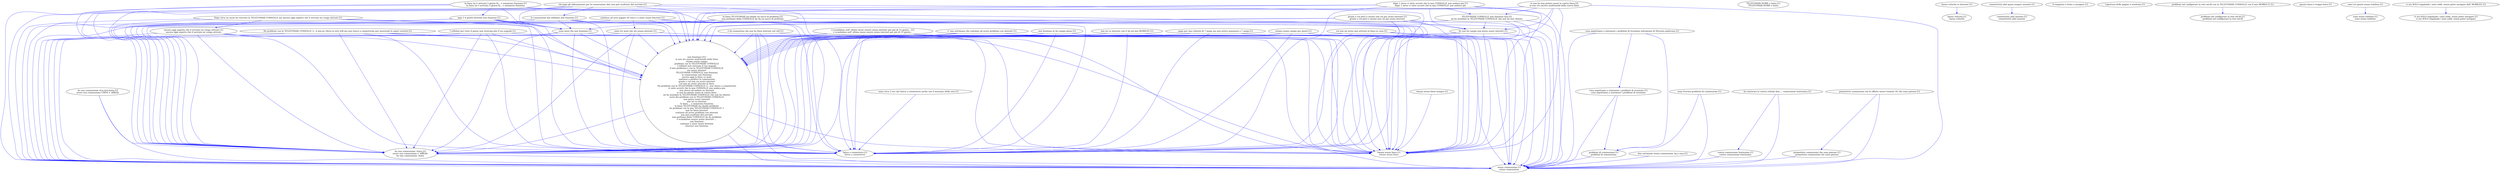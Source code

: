 digraph collapsedGraph {
"io non ho mai potuto usare la vostra linea [2]\nio non sto ancora usufruendo della nuova linea""ho una connessione stra-stra-lenta [2]\navere una connessione UMTS e' difficile""non funziona [31]\nio non sto ancora usufruendo della linea\nstiamo senza campo\nproblemi con la TELEFONIAX CONSOLLE\nI cellulari non ricevono il tuo segnale\nil mio problema è con la TELEFONIAX CONSOLLE\nsto senza internet\nTELEFONIAX CONSOLLE non funziona\nla connessione non funziona\nancora oggi la linea va male\ncontinuo a perdere la connessione\ngrazie a voi non cio avuto internet\nvoi non mi avete attivato la linea\nHo problemi con la TELEFONIAX CONSOLLE 2.. non riesco a connettermi\nvi siete accorti che la mia CONSOLLE non andava piu\nnon riesco ad andare su internet\nio non ho potuto usare la vostra linea\nmi ha mandato la TELEFONIAX CONSOLLE che non ho chiesto\navrei dei problemi con la TELEFONIAX CONSOLLE\nnon posso usare internet\nnon mi va internet\nla linea ... e nemmeno funziona\nla linea TELEFONIAX sta dando problemi\nho problemi con la mia TELEFONIAX CONSOLLE 1\nnon ho linea internet\ncontinuo ad avere problemi con internet\nnon può usufruire del servizio\nnon parliamo della CONSOLLE ke da problemi\nè scandaloso essere senza internet ...\nnon funziona\ncontinuo a stare senza Internet\ninternet non funziona""la linea TELEFONIAX sta dando un sacco di problemi [2]\nnon parliamo della CONSOLLE ke da un sacco di problemi""TELEFONIAX CONSOLLE non funziona mai [2]\nmi ha mandato la TELEFONIAX CONSOLLE che non ho mai chiesto""ho una connessione -lenta [2]\navere una connessione e' difficile\nho una connessione -lenta""ancora oggi aspetto che il servizio mi venga attivato [1]\nancora oggi aspetto che il servizio mi venga attivato""Dopo circa un mese ho ricevuto la TELEFONIAX CONSOLLE ma ancora oggi aspetto che il servizio mi venga attivato [1]""Ho problemi con la TELEFONIAX CONSOLLE 2.. il mio pc rileva la rete wifi ma non riesco a connettermi pur inserendo la wpa2 corretta [1]""I cellulari per tutto il paese non ricevono più il tuo segnale [1]""Se non ho campo non posso usare internet [1]""TELEFONIAX HOME e lenta [1]\nTELEFONIAX HOME e lenta""bassa velocità [1]\nbassa velocità""bassa velocità in Internet [1]""chi paga gli abbonamenti per la connessione dati non può usufruire del servizio [1]""connettività adsl assente [1]\nconnettività adsl assente""connettività adsl quasi sempre assente [1]""continuo ad aver pagato 20 euro e a stare senza Internet [1]""cosa aspettiamo a sistemare i problemi di ricezione [1]\ncosa aspettiamo a sistemare i problemi di ricezione""cosa aspettiamo a sistemare i problemi di ricezione nelcomune di Noventa padovana [1]""dopo 1 mese vi siete accorti che la mia CONSOLLE non andava piu [1]\ndopo 1 mese vi siete accorti che la mia CONSOLLE non andava piu""senza connessione [1]\nsenza connessione""due settimane senza connessione 3g a casa [1]""e' una settimana che continuo ad avere problemi con internet [1]""grazie a voi per2 e mezzo non cio piu avuto internet [1]\ngrazie a voi per2 e mezzo non cio piu avuto internet""vostra connessione lentissima [1]\nvostra connessione lentissima""ho riattivato la vostra scheda dati.... connessione lentissima [1]""il computer è lento a navigare [1]""l'apertura delle pagine è stralenta [1]""la linea mi è arrivata 5 giorni fà... e nemmeno funziona [1]\nla linea mi è arrivata 5 giorni fà... e nemmeno funziona""la connessione dal cellulare non funziona [1]""non funziona se ho campo pieno [1]""non mi va internet con il 3g sul mio MOBILEE [1]""ogni 3 4 giorni internet non funziona [1]""pago per una velocità di 7 mega ma non arriva nemmeno a 1 mega [1]""problemi nel configurare la rete wii-fii [1]\nproblemi nel configurare la rete wii-fii""problemi nel configurare la rete wii-fii con la TELEFONIAX CONSOLLE con il mio MOBILE-E [1]""promettete connessioni che sono pietose [1]\npromettete connessioni che sono pietose""promettete connessioni con le offerte nuove tramite 3G che sono pietose [1]""questa linea è troppo lenta [1]""rimani senza linea [1]\nrimani senza linea""rimani senza linea sempre [1]""fatica a connettersi [1]\nfatica a connettersi""sono circa 3 ore che fatica a connettersi anche con il massimo della rete [1]""sono mesi che non funziona [1]""sono senza telefono [1]\nsono senza telefono""sono tre giorni senza telefono [1]""sono tre mesi che sto senza internet [1]""stiamo senza campo per giorni [1]""vi sto SOLO regalando i miei soldi, senza poter navigare [1]\nvi sto SOLO regalando i miei soldi, senza poter navigare""vi sto SOLO regalando i miei soldi, senza poter navigare dall' MOBILEE [1]""voi non mi avete mai attivato la linea in casa [1]""problemi di connessione [1]\nproblemi di connessione""zona Ferrara problemi di connessione [1]""è da stamattina che non ho linea internet sul cell [1]""è scandaloso nell' ultimo mese essere senza internet per più di 15 giorni... [1]\nè scandaloso nell' ultimo mese essere senza internet per più di 15 giorni...""è da stamattina che non ho linea internet sul cell [1]" -> "non funziona [31]\nio non sto ancora usufruendo della linea\nstiamo senza campo\nproblemi con la TELEFONIAX CONSOLLE\nI cellulari non ricevono il tuo segnale\nil mio problema è con la TELEFONIAX CONSOLLE\nsto senza internet\nTELEFONIAX CONSOLLE non funziona\nla connessione non funziona\nancora oggi la linea va male\ncontinuo a perdere la connessione\ngrazie a voi non cio avuto internet\nvoi non mi avete attivato la linea\nHo problemi con la TELEFONIAX CONSOLLE 2.. non riesco a connettermi\nvi siete accorti che la mia CONSOLLE non andava piu\nnon riesco ad andare su internet\nio non ho potuto usare la vostra linea\nmi ha mandato la TELEFONIAX CONSOLLE che non ho chiesto\navrei dei problemi con la TELEFONIAX CONSOLLE\nnon posso usare internet\nnon mi va internet\nla linea ... e nemmeno funziona\nla linea TELEFONIAX sta dando problemi\nho problemi con la mia TELEFONIAX CONSOLLE 1\nnon ho linea internet\ncontinuo ad avere problemi con internet\nnon può usufruire del servizio\nnon parliamo della CONSOLLE ke da problemi\nè scandaloso essere senza internet ...\nnon funziona\ncontinuo a stare senza Internet\ninternet non funziona" [color=blue]
"non funziona [31]\nio non sto ancora usufruendo della linea\nstiamo senza campo\nproblemi con la TELEFONIAX CONSOLLE\nI cellulari non ricevono il tuo segnale\nil mio problema è con la TELEFONIAX CONSOLLE\nsto senza internet\nTELEFONIAX CONSOLLE non funziona\nla connessione non funziona\nancora oggi la linea va male\ncontinuo a perdere la connessione\ngrazie a voi non cio avuto internet\nvoi non mi avete attivato la linea\nHo problemi con la TELEFONIAX CONSOLLE 2.. non riesco a connettermi\nvi siete accorti che la mia CONSOLLE non andava piu\nnon riesco ad andare su internet\nio non ho potuto usare la vostra linea\nmi ha mandato la TELEFONIAX CONSOLLE che non ho chiesto\navrei dei problemi con la TELEFONIAX CONSOLLE\nnon posso usare internet\nnon mi va internet\nla linea ... e nemmeno funziona\nla linea TELEFONIAX sta dando problemi\nho problemi con la mia TELEFONIAX CONSOLLE 1\nnon ho linea internet\ncontinuo ad avere problemi con internet\nnon può usufruire del servizio\nnon parliamo della CONSOLLE ke da problemi\nè scandaloso essere senza internet ...\nnon funziona\ncontinuo a stare senza Internet\ninternet non funziona" -> "ho una connessione -lenta [2]\navere una connessione e' difficile\nho una connessione -lenta" [color=blue]
"è da stamattina che non ho linea internet sul cell [1]" -> "fatica a connettersi [1]\nfatica a connettersi" [color=blue]
"non funziona [31]\nio non sto ancora usufruendo della linea\nstiamo senza campo\nproblemi con la TELEFONIAX CONSOLLE\nI cellulari non ricevono il tuo segnale\nil mio problema è con la TELEFONIAX CONSOLLE\nsto senza internet\nTELEFONIAX CONSOLLE non funziona\nla connessione non funziona\nancora oggi la linea va male\ncontinuo a perdere la connessione\ngrazie a voi non cio avuto internet\nvoi non mi avete attivato la linea\nHo problemi con la TELEFONIAX CONSOLLE 2.. non riesco a connettermi\nvi siete accorti che la mia CONSOLLE non andava piu\nnon riesco ad andare su internet\nio non ho potuto usare la vostra linea\nmi ha mandato la TELEFONIAX CONSOLLE che non ho chiesto\navrei dei problemi con la TELEFONIAX CONSOLLE\nnon posso usare internet\nnon mi va internet\nla linea ... e nemmeno funziona\nla linea TELEFONIAX sta dando problemi\nho problemi con la mia TELEFONIAX CONSOLLE 1\nnon ho linea internet\ncontinuo ad avere problemi con internet\nnon può usufruire del servizio\nnon parliamo della CONSOLLE ke da problemi\nè scandaloso essere senza internet ...\nnon funziona\ncontinuo a stare senza Internet\ninternet non funziona" -> "fatica a connettersi [1]\nfatica a connettersi" [color=blue]
"non funziona [31]\nio non sto ancora usufruendo della linea\nstiamo senza campo\nproblemi con la TELEFONIAX CONSOLLE\nI cellulari non ricevono il tuo segnale\nil mio problema è con la TELEFONIAX CONSOLLE\nsto senza internet\nTELEFONIAX CONSOLLE non funziona\nla connessione non funziona\nancora oggi la linea va male\ncontinuo a perdere la connessione\ngrazie a voi non cio avuto internet\nvoi non mi avete attivato la linea\nHo problemi con la TELEFONIAX CONSOLLE 2.. non riesco a connettermi\nvi siete accorti che la mia CONSOLLE non andava piu\nnon riesco ad andare su internet\nio non ho potuto usare la vostra linea\nmi ha mandato la TELEFONIAX CONSOLLE che non ho chiesto\navrei dei problemi con la TELEFONIAX CONSOLLE\nnon posso usare internet\nnon mi va internet\nla linea ... e nemmeno funziona\nla linea TELEFONIAX sta dando problemi\nho problemi con la mia TELEFONIAX CONSOLLE 1\nnon ho linea internet\ncontinuo ad avere problemi con internet\nnon può usufruire del servizio\nnon parliamo della CONSOLLE ke da problemi\nè scandaloso essere senza internet ...\nnon funziona\ncontinuo a stare senza Internet\ninternet non funziona" -> "rimani senza linea [1]\nrimani senza linea" [color=blue]
"è da stamattina che non ho linea internet sul cell [1]" -> "ho una connessione -lenta [2]\navere una connessione e' difficile\nho una connessione -lenta" [color=blue]
"Se non ho campo non posso usare internet [1]" -> "non funziona [31]\nio non sto ancora usufruendo della linea\nstiamo senza campo\nproblemi con la TELEFONIAX CONSOLLE\nI cellulari non ricevono il tuo segnale\nil mio problema è con la TELEFONIAX CONSOLLE\nsto senza internet\nTELEFONIAX CONSOLLE non funziona\nla connessione non funziona\nancora oggi la linea va male\ncontinuo a perdere la connessione\ngrazie a voi non cio avuto internet\nvoi non mi avete attivato la linea\nHo problemi con la TELEFONIAX CONSOLLE 2.. non riesco a connettermi\nvi siete accorti che la mia CONSOLLE non andava piu\nnon riesco ad andare su internet\nio non ho potuto usare la vostra linea\nmi ha mandato la TELEFONIAX CONSOLLE che non ho chiesto\navrei dei problemi con la TELEFONIAX CONSOLLE\nnon posso usare internet\nnon mi va internet\nla linea ... e nemmeno funziona\nla linea TELEFONIAX sta dando problemi\nho problemi con la mia TELEFONIAX CONSOLLE 1\nnon ho linea internet\ncontinuo ad avere problemi con internet\nnon può usufruire del servizio\nnon parliamo della CONSOLLE ke da problemi\nè scandaloso essere senza internet ...\nnon funziona\ncontinuo a stare senza Internet\ninternet non funziona" [color=blue]
"è da stamattina che non ho linea internet sul cell [1]" -> "senza connessione [1]\nsenza connessione" [color=blue]
"Se non ho campo non posso usare internet [1]" -> "rimani senza linea [1]\nrimani senza linea" [color=blue]
"non funziona [31]\nio non sto ancora usufruendo della linea\nstiamo senza campo\nproblemi con la TELEFONIAX CONSOLLE\nI cellulari non ricevono il tuo segnale\nil mio problema è con la TELEFONIAX CONSOLLE\nsto senza internet\nTELEFONIAX CONSOLLE non funziona\nla connessione non funziona\nancora oggi la linea va male\ncontinuo a perdere la connessione\ngrazie a voi non cio avuto internet\nvoi non mi avete attivato la linea\nHo problemi con la TELEFONIAX CONSOLLE 2.. non riesco a connettermi\nvi siete accorti che la mia CONSOLLE non andava piu\nnon riesco ad andare su internet\nio non ho potuto usare la vostra linea\nmi ha mandato la TELEFONIAX CONSOLLE che non ho chiesto\navrei dei problemi con la TELEFONIAX CONSOLLE\nnon posso usare internet\nnon mi va internet\nla linea ... e nemmeno funziona\nla linea TELEFONIAX sta dando problemi\nho problemi con la mia TELEFONIAX CONSOLLE 1\nnon ho linea internet\ncontinuo ad avere problemi con internet\nnon può usufruire del servizio\nnon parliamo della CONSOLLE ke da problemi\nè scandaloso essere senza internet ...\nnon funziona\ncontinuo a stare senza Internet\ninternet non funziona" -> "senza connessione [1]\nsenza connessione" [color=blue]
"stiamo senza campo per giorni [1]" -> "non funziona [31]\nio non sto ancora usufruendo della linea\nstiamo senza campo\nproblemi con la TELEFONIAX CONSOLLE\nI cellulari non ricevono il tuo segnale\nil mio problema è con la TELEFONIAX CONSOLLE\nsto senza internet\nTELEFONIAX CONSOLLE non funziona\nla connessione non funziona\nancora oggi la linea va male\ncontinuo a perdere la connessione\ngrazie a voi non cio avuto internet\nvoi non mi avete attivato la linea\nHo problemi con la TELEFONIAX CONSOLLE 2.. non riesco a connettermi\nvi siete accorti che la mia CONSOLLE non andava piu\nnon riesco ad andare su internet\nio non ho potuto usare la vostra linea\nmi ha mandato la TELEFONIAX CONSOLLE che non ho chiesto\navrei dei problemi con la TELEFONIAX CONSOLLE\nnon posso usare internet\nnon mi va internet\nla linea ... e nemmeno funziona\nla linea TELEFONIAX sta dando problemi\nho problemi con la mia TELEFONIAX CONSOLLE 1\nnon ho linea internet\ncontinuo ad avere problemi con internet\nnon può usufruire del servizio\nnon parliamo della CONSOLLE ke da problemi\nè scandaloso essere senza internet ...\nnon funziona\ncontinuo a stare senza Internet\ninternet non funziona" [color=blue]
"grazie a voi per2 e mezzo non cio piu avuto internet [1]\ngrazie a voi per2 e mezzo non cio piu avuto internet" -> "non funziona [31]\nio non sto ancora usufruendo della linea\nstiamo senza campo\nproblemi con la TELEFONIAX CONSOLLE\nI cellulari non ricevono il tuo segnale\nil mio problema è con la TELEFONIAX CONSOLLE\nsto senza internet\nTELEFONIAX CONSOLLE non funziona\nla connessione non funziona\nancora oggi la linea va male\ncontinuo a perdere la connessione\ngrazie a voi non cio avuto internet\nvoi non mi avete attivato la linea\nHo problemi con la TELEFONIAX CONSOLLE 2.. non riesco a connettermi\nvi siete accorti che la mia CONSOLLE non andava piu\nnon riesco ad andare su internet\nio non ho potuto usare la vostra linea\nmi ha mandato la TELEFONIAX CONSOLLE che non ho chiesto\navrei dei problemi con la TELEFONIAX CONSOLLE\nnon posso usare internet\nnon mi va internet\nla linea ... e nemmeno funziona\nla linea TELEFONIAX sta dando problemi\nho problemi con la mia TELEFONIAX CONSOLLE 1\nnon ho linea internet\ncontinuo ad avere problemi con internet\nnon può usufruire del servizio\nnon parliamo della CONSOLLE ke da problemi\nè scandaloso essere senza internet ...\nnon funziona\ncontinuo a stare senza Internet\ninternet non funziona" [color=blue]
"dopo 1 mese vi siete accorti che la mia CONSOLLE non andava piu [1]\ndopo 1 mese vi siete accorti che la mia CONSOLLE non andava piu" -> "Se non ho campo non posso usare internet [1]" [color=blue]
"dopo 1 mese vi siete accorti che la mia CONSOLLE non andava piu [1]\ndopo 1 mese vi siete accorti che la mia CONSOLLE non andava piu" -> "non funziona [31]\nio non sto ancora usufruendo della linea\nstiamo senza campo\nproblemi con la TELEFONIAX CONSOLLE\nI cellulari non ricevono il tuo segnale\nil mio problema è con la TELEFONIAX CONSOLLE\nsto senza internet\nTELEFONIAX CONSOLLE non funziona\nla connessione non funziona\nancora oggi la linea va male\ncontinuo a perdere la connessione\ngrazie a voi non cio avuto internet\nvoi non mi avete attivato la linea\nHo problemi con la TELEFONIAX CONSOLLE 2.. non riesco a connettermi\nvi siete accorti che la mia CONSOLLE non andava piu\nnon riesco ad andare su internet\nio non ho potuto usare la vostra linea\nmi ha mandato la TELEFONIAX CONSOLLE che non ho chiesto\navrei dei problemi con la TELEFONIAX CONSOLLE\nnon posso usare internet\nnon mi va internet\nla linea ... e nemmeno funziona\nla linea TELEFONIAX sta dando problemi\nho problemi con la mia TELEFONIAX CONSOLLE 1\nnon ho linea internet\ncontinuo ad avere problemi con internet\nnon può usufruire del servizio\nnon parliamo della CONSOLLE ke da problemi\nè scandaloso essere senza internet ...\nnon funziona\ncontinuo a stare senza Internet\ninternet non funziona" [color=blue]
"grazie a voi per2 e mezzo non cio piu avuto internet [1]\ngrazie a voi per2 e mezzo non cio piu avuto internet" -> "Se non ho campo non posso usare internet [1]" [color=blue]
"stiamo senza campo per giorni [1]" -> "ho una connessione -lenta [2]\navere una connessione e' difficile\nho una connessione -lenta" [color=blue]
"stiamo senza campo per giorni [1]" -> "senza connessione [1]\nsenza connessione" [color=blue]
"grazie a voi per2 e mezzo non cio piu avuto internet [1]\ngrazie a voi per2 e mezzo non cio piu avuto internet" -> "ho una connessione -lenta [2]\navere una connessione e' difficile\nho una connessione -lenta" [color=blue]
"dopo 1 mese vi siete accorti che la mia CONSOLLE non andava piu [1]\ndopo 1 mese vi siete accorti che la mia CONSOLLE non andava piu" -> "ho una connessione -lenta [2]\navere una connessione e' difficile\nho una connessione -lenta" [color=blue]
"dopo 1 mese vi siete accorti che la mia CONSOLLE non andava piu [1]\ndopo 1 mese vi siete accorti che la mia CONSOLLE non andava piu" -> "fatica a connettersi [1]\nfatica a connettersi" [color=blue]
"grazie a voi per2 e mezzo non cio piu avuto internet [1]\ngrazie a voi per2 e mezzo non cio piu avuto internet" -> "fatica a connettersi [1]\nfatica a connettersi" [color=blue]
"voi non mi avete mai attivato la linea in casa [1]" -> "non funziona [31]\nio non sto ancora usufruendo della linea\nstiamo senza campo\nproblemi con la TELEFONIAX CONSOLLE\nI cellulari non ricevono il tuo segnale\nil mio problema è con la TELEFONIAX CONSOLLE\nsto senza internet\nTELEFONIAX CONSOLLE non funziona\nla connessione non funziona\nancora oggi la linea va male\ncontinuo a perdere la connessione\ngrazie a voi non cio avuto internet\nvoi non mi avete attivato la linea\nHo problemi con la TELEFONIAX CONSOLLE 2.. non riesco a connettermi\nvi siete accorti che la mia CONSOLLE non andava piu\nnon riesco ad andare su internet\nio non ho potuto usare la vostra linea\nmi ha mandato la TELEFONIAX CONSOLLE che non ho chiesto\navrei dei problemi con la TELEFONIAX CONSOLLE\nnon posso usare internet\nnon mi va internet\nla linea ... e nemmeno funziona\nla linea TELEFONIAX sta dando problemi\nho problemi con la mia TELEFONIAX CONSOLLE 1\nnon ho linea internet\ncontinuo ad avere problemi con internet\nnon può usufruire del servizio\nnon parliamo della CONSOLLE ke da problemi\nè scandaloso essere senza internet ...\nnon funziona\ncontinuo a stare senza Internet\ninternet non funziona" [color=blue]
"stiamo senza campo per giorni [1]" -> "fatica a connettersi [1]\nfatica a connettersi" [color=blue]
"cosa aspettiamo a sistemare i problemi di ricezione [1]\ncosa aspettiamo a sistemare i problemi di ricezione" -> "problemi di connessione [1]\nproblemi di connessione" [color=blue]
"dopo 1 mese vi siete accorti che la mia CONSOLLE non andava piu [1]\ndopo 1 mese vi siete accorti che la mia CONSOLLE non andava piu" -> "TELEFONIAX CONSOLLE non funziona mai [2]\nmi ha mandato la TELEFONIAX CONSOLLE che non ho mai chiesto" [color=blue]
"cosa aspettiamo a sistemare i problemi di ricezione [1]\ncosa aspettiamo a sistemare i problemi di ricezione" -> "senza connessione [1]\nsenza connessione" [color=blue]
"voi non mi avete mai attivato la linea in casa [1]" -> "senza connessione [1]\nsenza connessione" [color=blue]
"grazie a voi per2 e mezzo non cio piu avuto internet [1]\ngrazie a voi per2 e mezzo non cio piu avuto internet" -> "senza connessione [1]\nsenza connessione" [color=blue]
"voi non mi avete mai attivato la linea in casa [1]" -> "ho una connessione -lenta [2]\navere una connessione e' difficile\nho una connessione -lenta" [color=blue]
"dopo 1 mese vi siete accorti che la mia CONSOLLE non andava piu [1]\ndopo 1 mese vi siete accorti che la mia CONSOLLE non andava piu" -> "senza connessione [1]\nsenza connessione" [color=blue]
"TELEFONIAX CONSOLLE non funziona mai [2]\nmi ha mandato la TELEFONIAX CONSOLLE che non ho mai chiesto" -> "non funziona [31]\nio non sto ancora usufruendo della linea\nstiamo senza campo\nproblemi con la TELEFONIAX CONSOLLE\nI cellulari non ricevono il tuo segnale\nil mio problema è con la TELEFONIAX CONSOLLE\nsto senza internet\nTELEFONIAX CONSOLLE non funziona\nla connessione non funziona\nancora oggi la linea va male\ncontinuo a perdere la connessione\ngrazie a voi non cio avuto internet\nvoi non mi avete attivato la linea\nHo problemi con la TELEFONIAX CONSOLLE 2.. non riesco a connettermi\nvi siete accorti che la mia CONSOLLE non andava piu\nnon riesco ad andare su internet\nio non ho potuto usare la vostra linea\nmi ha mandato la TELEFONIAX CONSOLLE che non ho chiesto\navrei dei problemi con la TELEFONIAX CONSOLLE\nnon posso usare internet\nnon mi va internet\nla linea ... e nemmeno funziona\nla linea TELEFONIAX sta dando problemi\nho problemi con la mia TELEFONIAX CONSOLLE 1\nnon ho linea internet\ncontinuo ad avere problemi con internet\nnon può usufruire del servizio\nnon parliamo della CONSOLLE ke da problemi\nè scandaloso essere senza internet ...\nnon funziona\ncontinuo a stare senza Internet\ninternet non funziona" [color=blue]
"TELEFONIAX CONSOLLE non funziona mai [2]\nmi ha mandato la TELEFONIAX CONSOLLE che non ho mai chiesto" -> "senza connessione [1]\nsenza connessione" [color=blue]
"TELEFONIAX CONSOLLE non funziona mai [2]\nmi ha mandato la TELEFONIAX CONSOLLE che non ho mai chiesto" -> "ho una connessione -lenta [2]\navere una connessione e' difficile\nho una connessione -lenta" [color=blue]
"io non ho mai potuto usare la vostra linea [2]\nio non sto ancora usufruendo della nuova linea" -> "non funziona [31]\nio non sto ancora usufruendo della linea\nstiamo senza campo\nproblemi con la TELEFONIAX CONSOLLE\nI cellulari non ricevono il tuo segnale\nil mio problema è con la TELEFONIAX CONSOLLE\nsto senza internet\nTELEFONIAX CONSOLLE non funziona\nla connessione non funziona\nancora oggi la linea va male\ncontinuo a perdere la connessione\ngrazie a voi non cio avuto internet\nvoi non mi avete attivato la linea\nHo problemi con la TELEFONIAX CONSOLLE 2.. non riesco a connettermi\nvi siete accorti che la mia CONSOLLE non andava piu\nnon riesco ad andare su internet\nio non ho potuto usare la vostra linea\nmi ha mandato la TELEFONIAX CONSOLLE che non ho chiesto\navrei dei problemi con la TELEFONIAX CONSOLLE\nnon posso usare internet\nnon mi va internet\nla linea ... e nemmeno funziona\nla linea TELEFONIAX sta dando problemi\nho problemi con la mia TELEFONIAX CONSOLLE 1\nnon ho linea internet\ncontinuo ad avere problemi con internet\nnon può usufruire del servizio\nnon parliamo della CONSOLLE ke da problemi\nè scandaloso essere senza internet ...\nnon funziona\ncontinuo a stare senza Internet\ninternet non funziona" [color=blue]
"I cellulari per tutto il paese non ricevono più il tuo segnale [1]" -> "non funziona [31]\nio non sto ancora usufruendo della linea\nstiamo senza campo\nproblemi con la TELEFONIAX CONSOLLE\nI cellulari non ricevono il tuo segnale\nil mio problema è con la TELEFONIAX CONSOLLE\nsto senza internet\nTELEFONIAX CONSOLLE non funziona\nla connessione non funziona\nancora oggi la linea va male\ncontinuo a perdere la connessione\ngrazie a voi non cio avuto internet\nvoi non mi avete attivato la linea\nHo problemi con la TELEFONIAX CONSOLLE 2.. non riesco a connettermi\nvi siete accorti che la mia CONSOLLE non andava piu\nnon riesco ad andare su internet\nio non ho potuto usare la vostra linea\nmi ha mandato la TELEFONIAX CONSOLLE che non ho chiesto\navrei dei problemi con la TELEFONIAX CONSOLLE\nnon posso usare internet\nnon mi va internet\nla linea ... e nemmeno funziona\nla linea TELEFONIAX sta dando problemi\nho problemi con la mia TELEFONIAX CONSOLLE 1\nnon ho linea internet\ncontinuo ad avere problemi con internet\nnon può usufruire del servizio\nnon parliamo della CONSOLLE ke da problemi\nè scandaloso essere senza internet ...\nnon funziona\ncontinuo a stare senza Internet\ninternet non funziona" [color=blue]
"è scandaloso nell' ultimo mese essere senza internet per più di 15 giorni... [1]\nè scandaloso nell' ultimo mese essere senza internet per più di 15 giorni..." -> "non funziona [31]\nio non sto ancora usufruendo della linea\nstiamo senza campo\nproblemi con la TELEFONIAX CONSOLLE\nI cellulari non ricevono il tuo segnale\nil mio problema è con la TELEFONIAX CONSOLLE\nsto senza internet\nTELEFONIAX CONSOLLE non funziona\nla connessione non funziona\nancora oggi la linea va male\ncontinuo a perdere la connessione\ngrazie a voi non cio avuto internet\nvoi non mi avete attivato la linea\nHo problemi con la TELEFONIAX CONSOLLE 2.. non riesco a connettermi\nvi siete accorti che la mia CONSOLLE non andava piu\nnon riesco ad andare su internet\nio non ho potuto usare la vostra linea\nmi ha mandato la TELEFONIAX CONSOLLE che non ho chiesto\navrei dei problemi con la TELEFONIAX CONSOLLE\nnon posso usare internet\nnon mi va internet\nla linea ... e nemmeno funziona\nla linea TELEFONIAX sta dando problemi\nho problemi con la mia TELEFONIAX CONSOLLE 1\nnon ho linea internet\ncontinuo ad avere problemi con internet\nnon può usufruire del servizio\nnon parliamo della CONSOLLE ke da problemi\nè scandaloso essere senza internet ...\nnon funziona\ncontinuo a stare senza Internet\ninternet non funziona" [color=blue]
"TELEFONIAX CONSOLLE non funziona mai [2]\nmi ha mandato la TELEFONIAX CONSOLLE che non ho mai chiesto" -> "fatica a connettersi [1]\nfatica a connettersi" [color=blue]
"è scandaloso nell' ultimo mese essere senza internet per più di 15 giorni... [1]\nè scandaloso nell' ultimo mese essere senza internet per più di 15 giorni..." -> "fatica a connettersi [1]\nfatica a connettersi" [color=blue]
"è scandaloso nell' ultimo mese essere senza internet per più di 15 giorni... [1]\nè scandaloso nell' ultimo mese essere senza internet per più di 15 giorni..." -> "ho una connessione -lenta [2]\navere una connessione e' difficile\nho una connessione -lenta" [color=blue]
"promettete connessioni che sono pietose [1]\npromettete connessioni che sono pietose" -> "senza connessione [1]\nsenza connessione" [color=blue]
"TELEFONIAX CONSOLLE non funziona mai [2]\nmi ha mandato la TELEFONIAX CONSOLLE che non ho mai chiesto" -> "Se non ho campo non posso usare internet [1]" [color=blue]
"stiamo senza campo per giorni [1]" -> "rimani senza linea [1]\nrimani senza linea" [color=blue]
"è scandaloso nell' ultimo mese essere senza internet per più di 15 giorni... [1]\nè scandaloso nell' ultimo mese essere senza internet per più di 15 giorni..." -> "senza connessione [1]\nsenza connessione" [color=blue]
"I cellulari per tutto il paese non ricevono più il tuo segnale [1]" -> "senza connessione [1]\nsenza connessione" [color=blue]
"I cellulari per tutto il paese non ricevono più il tuo segnale [1]" -> "ho una connessione -lenta [2]\navere una connessione e' difficile\nho una connessione -lenta" [color=blue]
"vostra connessione lentissima [1]\nvostra connessione lentissima" -> "senza connessione [1]\nsenza connessione" [color=blue]
"I cellulari per tutto il paese non ricevono più il tuo segnale [1]" -> "fatica a connettersi [1]\nfatica a connettersi" [color=blue]
"la linea mi è arrivata 5 giorni fà... e nemmeno funziona [1]\nla linea mi è arrivata 5 giorni fà... e nemmeno funziona" -> "non funziona [31]\nio non sto ancora usufruendo della linea\nstiamo senza campo\nproblemi con la TELEFONIAX CONSOLLE\nI cellulari non ricevono il tuo segnale\nil mio problema è con la TELEFONIAX CONSOLLE\nsto senza internet\nTELEFONIAX CONSOLLE non funziona\nla connessione non funziona\nancora oggi la linea va male\ncontinuo a perdere la connessione\ngrazie a voi non cio avuto internet\nvoi non mi avete attivato la linea\nHo problemi con la TELEFONIAX CONSOLLE 2.. non riesco a connettermi\nvi siete accorti che la mia CONSOLLE non andava piu\nnon riesco ad andare su internet\nio non ho potuto usare la vostra linea\nmi ha mandato la TELEFONIAX CONSOLLE che non ho chiesto\navrei dei problemi con la TELEFONIAX CONSOLLE\nnon posso usare internet\nnon mi va internet\nla linea ... e nemmeno funziona\nla linea TELEFONIAX sta dando problemi\nho problemi con la mia TELEFONIAX CONSOLLE 1\nnon ho linea internet\ncontinuo ad avere problemi con internet\nnon può usufruire del servizio\nnon parliamo della CONSOLLE ke da problemi\nè scandaloso essere senza internet ...\nnon funziona\ncontinuo a stare senza Internet\ninternet non funziona" [color=blue]
"sono tre mesi che sto senza internet [1]" -> "non funziona [31]\nio non sto ancora usufruendo della linea\nstiamo senza campo\nproblemi con la TELEFONIAX CONSOLLE\nI cellulari non ricevono il tuo segnale\nil mio problema è con la TELEFONIAX CONSOLLE\nsto senza internet\nTELEFONIAX CONSOLLE non funziona\nla connessione non funziona\nancora oggi la linea va male\ncontinuo a perdere la connessione\ngrazie a voi non cio avuto internet\nvoi non mi avete attivato la linea\nHo problemi con la TELEFONIAX CONSOLLE 2.. non riesco a connettermi\nvi siete accorti che la mia CONSOLLE non andava piu\nnon riesco ad andare su internet\nio non ho potuto usare la vostra linea\nmi ha mandato la TELEFONIAX CONSOLLE che non ho chiesto\navrei dei problemi con la TELEFONIAX CONSOLLE\nnon posso usare internet\nnon mi va internet\nla linea ... e nemmeno funziona\nla linea TELEFONIAX sta dando problemi\nho problemi con la mia TELEFONIAX CONSOLLE 1\nnon ho linea internet\ncontinuo ad avere problemi con internet\nnon può usufruire del servizio\nnon parliamo della CONSOLLE ke da problemi\nè scandaloso essere senza internet ...\nnon funziona\ncontinuo a stare senza Internet\ninternet non funziona" [color=blue]
"ho una connessione stra-stra-lenta [2]\navere una connessione UMTS e' difficile" -> "senza connessione [1]\nsenza connessione" [color=blue]
"la linea mi è arrivata 5 giorni fà... e nemmeno funziona [1]\nla linea mi è arrivata 5 giorni fà... e nemmeno funziona" -> "ogni 3 4 giorni internet non funziona [1]" [color=blue]
"e' una settimana che continuo ad avere problemi con internet [1]" -> "non funziona [31]\nio non sto ancora usufruendo della linea\nstiamo senza campo\nproblemi con la TELEFONIAX CONSOLLE\nI cellulari non ricevono il tuo segnale\nil mio problema è con la TELEFONIAX CONSOLLE\nsto senza internet\nTELEFONIAX CONSOLLE non funziona\nla connessione non funziona\nancora oggi la linea va male\ncontinuo a perdere la connessione\ngrazie a voi non cio avuto internet\nvoi non mi avete attivato la linea\nHo problemi con la TELEFONIAX CONSOLLE 2.. non riesco a connettermi\nvi siete accorti che la mia CONSOLLE non andava piu\nnon riesco ad andare su internet\nio non ho potuto usare la vostra linea\nmi ha mandato la TELEFONIAX CONSOLLE che non ho chiesto\navrei dei problemi con la TELEFONIAX CONSOLLE\nnon posso usare internet\nnon mi va internet\nla linea ... e nemmeno funziona\nla linea TELEFONIAX sta dando problemi\nho problemi con la mia TELEFONIAX CONSOLLE 1\nnon ho linea internet\ncontinuo ad avere problemi con internet\nnon può usufruire del servizio\nnon parliamo della CONSOLLE ke da problemi\nè scandaloso essere senza internet ...\nnon funziona\ncontinuo a stare senza Internet\ninternet non funziona" [color=blue]
"la linea mi è arrivata 5 giorni fà... e nemmeno funziona [1]\nla linea mi è arrivata 5 giorni fà... e nemmeno funziona" -> "senza connessione [1]\nsenza connessione" [color=blue]
"la linea mi è arrivata 5 giorni fà... e nemmeno funziona [1]\nla linea mi è arrivata 5 giorni fà... e nemmeno funziona" -> "ho una connessione -lenta [2]\navere una connessione e' difficile\nho una connessione -lenta" [color=blue]
"io non ho mai potuto usare la vostra linea [2]\nio non sto ancora usufruendo della nuova linea" -> "ho una connessione -lenta [2]\navere una connessione e' difficile\nho una connessione -lenta" [color=blue]
"e' una settimana che continuo ad avere problemi con internet [1]" -> "fatica a connettersi [1]\nfatica a connettersi" [color=blue]
"io non ho mai potuto usare la vostra linea [2]\nio non sto ancora usufruendo della nuova linea" -> "senza connessione [1]\nsenza connessione" [color=blue]
"io non ho mai potuto usare la vostra linea [2]\nio non sto ancora usufruendo della nuova linea" -> "TELEFONIAX CONSOLLE non funziona mai [2]\nmi ha mandato la TELEFONIAX CONSOLLE che non ho mai chiesto" [color=blue]
"e' una settimana che continuo ad avere problemi con internet [1]" -> "ho una connessione -lenta [2]\navere una connessione e' difficile\nho una connessione -lenta" [color=blue]
"io non ho mai potuto usare la vostra linea [2]\nio non sto ancora usufruendo della nuova linea" -> "fatica a connettersi [1]\nfatica a connettersi" [color=blue]
"io non ho mai potuto usare la vostra linea [2]\nio non sto ancora usufruendo della nuova linea" -> "Se non ho campo non posso usare internet [1]" [color=blue]
"la linea mi è arrivata 5 giorni fà... e nemmeno funziona [1]\nla linea mi è arrivata 5 giorni fà... e nemmeno funziona" -> "fatica a connettersi [1]\nfatica a connettersi" [color=blue]
"ancora oggi aspetto che il servizio mi venga attivato [1]\nancora oggi aspetto che il servizio mi venga attivato" -> "non funziona [31]\nio non sto ancora usufruendo della linea\nstiamo senza campo\nproblemi con la TELEFONIAX CONSOLLE\nI cellulari non ricevono il tuo segnale\nil mio problema è con la TELEFONIAX CONSOLLE\nsto senza internet\nTELEFONIAX CONSOLLE non funziona\nla connessione non funziona\nancora oggi la linea va male\ncontinuo a perdere la connessione\ngrazie a voi non cio avuto internet\nvoi non mi avete attivato la linea\nHo problemi con la TELEFONIAX CONSOLLE 2.. non riesco a connettermi\nvi siete accorti che la mia CONSOLLE non andava piu\nnon riesco ad andare su internet\nio non ho potuto usare la vostra linea\nmi ha mandato la TELEFONIAX CONSOLLE che non ho chiesto\navrei dei problemi con la TELEFONIAX CONSOLLE\nnon posso usare internet\nnon mi va internet\nla linea ... e nemmeno funziona\nla linea TELEFONIAX sta dando problemi\nho problemi con la mia TELEFONIAX CONSOLLE 1\nnon ho linea internet\ncontinuo ad avere problemi con internet\nnon può usufruire del servizio\nnon parliamo della CONSOLLE ke da problemi\nè scandaloso essere senza internet ...\nnon funziona\ncontinuo a stare senza Internet\ninternet non funziona" [color=blue]
"ancora oggi aspetto che il servizio mi venga attivato [1]\nancora oggi aspetto che il servizio mi venga attivato" -> "rimani senza linea [1]\nrimani senza linea" [color=blue]
"e' una settimana che continuo ad avere problemi con internet [1]" -> "rimani senza linea [1]\nrimani senza linea" [color=blue]
"la linea mi è arrivata 5 giorni fà... e nemmeno funziona [1]\nla linea mi è arrivata 5 giorni fà... e nemmeno funziona" -> "sono mesi che non funziona [1]" [color=blue]
"e' una settimana che continuo ad avere problemi con internet [1]" -> "senza connessione [1]\nsenza connessione" [color=blue]
"ogni 3 4 giorni internet non funziona [1]" -> "rimani senza linea [1]\nrimani senza linea" [color=blue]
"ogni 3 4 giorni internet non funziona [1]" -> "non funziona [31]\nio non sto ancora usufruendo della linea\nstiamo senza campo\nproblemi con la TELEFONIAX CONSOLLE\nI cellulari non ricevono il tuo segnale\nil mio problema è con la TELEFONIAX CONSOLLE\nsto senza internet\nTELEFONIAX CONSOLLE non funziona\nla connessione non funziona\nancora oggi la linea va male\ncontinuo a perdere la connessione\ngrazie a voi non cio avuto internet\nvoi non mi avete attivato la linea\nHo problemi con la TELEFONIAX CONSOLLE 2.. non riesco a connettermi\nvi siete accorti che la mia CONSOLLE non andava piu\nnon riesco ad andare su internet\nio non ho potuto usare la vostra linea\nmi ha mandato la TELEFONIAX CONSOLLE che non ho chiesto\navrei dei problemi con la TELEFONIAX CONSOLLE\nnon posso usare internet\nnon mi va internet\nla linea ... e nemmeno funziona\nla linea TELEFONIAX sta dando problemi\nho problemi con la mia TELEFONIAX CONSOLLE 1\nnon ho linea internet\ncontinuo ad avere problemi con internet\nnon può usufruire del servizio\nnon parliamo della CONSOLLE ke da problemi\nè scandaloso essere senza internet ...\nnon funziona\ncontinuo a stare senza Internet\ninternet non funziona" [color=blue]
"è scandaloso nell' ultimo mese essere senza internet per più di 15 giorni... [1]\nè scandaloso nell' ultimo mese essere senza internet per più di 15 giorni..." -> "rimani senza linea [1]\nrimani senza linea" [color=blue]
"ho una connessione -lenta [2]\navere una connessione e' difficile\nho una connessione -lenta" -> "senza connessione [1]\nsenza connessione" [color=blue]
"continuo ad aver pagato 20 euro e a stare senza Internet [1]" -> "fatica a connettersi [1]\nfatica a connettersi" [color=blue]
"continuo ad aver pagato 20 euro e a stare senza Internet [1]" -> "non funziona [31]\nio non sto ancora usufruendo della linea\nstiamo senza campo\nproblemi con la TELEFONIAX CONSOLLE\nI cellulari non ricevono il tuo segnale\nil mio problema è con la TELEFONIAX CONSOLLE\nsto senza internet\nTELEFONIAX CONSOLLE non funziona\nla connessione non funziona\nancora oggi la linea va male\ncontinuo a perdere la connessione\ngrazie a voi non cio avuto internet\nvoi non mi avete attivato la linea\nHo problemi con la TELEFONIAX CONSOLLE 2.. non riesco a connettermi\nvi siete accorti che la mia CONSOLLE non andava piu\nnon riesco ad andare su internet\nio non ho potuto usare la vostra linea\nmi ha mandato la TELEFONIAX CONSOLLE che non ho chiesto\navrei dei problemi con la TELEFONIAX CONSOLLE\nnon posso usare internet\nnon mi va internet\nla linea ... e nemmeno funziona\nla linea TELEFONIAX sta dando problemi\nho problemi con la mia TELEFONIAX CONSOLLE 1\nnon ho linea internet\ncontinuo ad avere problemi con internet\nnon può usufruire del servizio\nnon parliamo della CONSOLLE ke da problemi\nè scandaloso essere senza internet ...\nnon funziona\ncontinuo a stare senza Internet\ninternet non funziona" [color=blue]
"voi non mi avete mai attivato la linea in casa [1]" -> "rimani senza linea [1]\nrimani senza linea" [color=blue]
"sono tre mesi che sto senza internet [1]" -> "ho una connessione -lenta [2]\navere una connessione e' difficile\nho una connessione -lenta" [color=blue]
"io non ho mai potuto usare la vostra linea [2]\nio non sto ancora usufruendo della nuova linea" -> "rimani senza linea [1]\nrimani senza linea" [color=blue]
"ancora oggi aspetto che il servizio mi venga attivato [1]\nancora oggi aspetto che il servizio mi venga attivato" -> "fatica a connettersi [1]\nfatica a connettersi" [color=blue]
"continuo ad aver pagato 20 euro e a stare senza Internet [1]" -> "sono tre mesi che sto senza internet [1]" [color=blue]
"ancora oggi aspetto che il servizio mi venga attivato [1]\nancora oggi aspetto che il servizio mi venga attivato" -> "ho una connessione -lenta [2]\navere una connessione e' difficile\nho una connessione -lenta" [color=blue]
"continuo ad aver pagato 20 euro e a stare senza Internet [1]" -> "ho una connessione -lenta [2]\navere una connessione e' difficile\nho una connessione -lenta" [color=blue]
"dopo 1 mese vi siete accorti che la mia CONSOLLE non andava piu [1]\ndopo 1 mese vi siete accorti che la mia CONSOLLE non andava piu" -> "rimani senza linea [1]\nrimani senza linea" [color=blue]
"Ho problemi con la TELEFONIAX CONSOLLE 2.. il mio pc rileva la rete wifi ma non riesco a connettermi pur inserendo la wpa2 corretta [1]" -> "non funziona [31]\nio non sto ancora usufruendo della linea\nstiamo senza campo\nproblemi con la TELEFONIAX CONSOLLE\nI cellulari non ricevono il tuo segnale\nil mio problema è con la TELEFONIAX CONSOLLE\nsto senza internet\nTELEFONIAX CONSOLLE non funziona\nla connessione non funziona\nancora oggi la linea va male\ncontinuo a perdere la connessione\ngrazie a voi non cio avuto internet\nvoi non mi avete attivato la linea\nHo problemi con la TELEFONIAX CONSOLLE 2.. non riesco a connettermi\nvi siete accorti che la mia CONSOLLE non andava piu\nnon riesco ad andare su internet\nio non ho potuto usare la vostra linea\nmi ha mandato la TELEFONIAX CONSOLLE che non ho chiesto\navrei dei problemi con la TELEFONIAX CONSOLLE\nnon posso usare internet\nnon mi va internet\nla linea ... e nemmeno funziona\nla linea TELEFONIAX sta dando problemi\nho problemi con la mia TELEFONIAX CONSOLLE 1\nnon ho linea internet\ncontinuo ad avere problemi con internet\nnon può usufruire del servizio\nnon parliamo della CONSOLLE ke da problemi\nè scandaloso essere senza internet ...\nnon funziona\ncontinuo a stare senza Internet\ninternet non funziona" [color=blue]
"sono tre mesi che sto senza internet [1]" -> "fatica a connettersi [1]\nfatica a connettersi" [color=blue]
"Ho problemi con la TELEFONIAX CONSOLLE 2.. il mio pc rileva la rete wifi ma non riesco a connettermi pur inserendo la wpa2 corretta [1]" -> "rimani senza linea [1]\nrimani senza linea" [color=blue]
"la linea TELEFONIAX sta dando un sacco di problemi [2]\nnon parliamo della CONSOLLE ke da un sacco di problemi" -> "non funziona [31]\nio non sto ancora usufruendo della linea\nstiamo senza campo\nproblemi con la TELEFONIAX CONSOLLE\nI cellulari non ricevono il tuo segnale\nil mio problema è con la TELEFONIAX CONSOLLE\nsto senza internet\nTELEFONIAX CONSOLLE non funziona\nla connessione non funziona\nancora oggi la linea va male\ncontinuo a perdere la connessione\ngrazie a voi non cio avuto internet\nvoi non mi avete attivato la linea\nHo problemi con la TELEFONIAX CONSOLLE 2.. non riesco a connettermi\nvi siete accorti che la mia CONSOLLE non andava piu\nnon riesco ad andare su internet\nio non ho potuto usare la vostra linea\nmi ha mandato la TELEFONIAX CONSOLLE che non ho chiesto\navrei dei problemi con la TELEFONIAX CONSOLLE\nnon posso usare internet\nnon mi va internet\nla linea ... e nemmeno funziona\nla linea TELEFONIAX sta dando problemi\nho problemi con la mia TELEFONIAX CONSOLLE 1\nnon ho linea internet\ncontinuo ad avere problemi con internet\nnon può usufruire del servizio\nnon parliamo della CONSOLLE ke da problemi\nè scandaloso essere senza internet ...\nnon funziona\ncontinuo a stare senza Internet\ninternet non funziona" [color=blue]
"la linea TELEFONIAX sta dando un sacco di problemi [2]\nnon parliamo della CONSOLLE ke da un sacco di problemi" -> "rimani senza linea [1]\nrimani senza linea" [color=blue]
"ho una connessione stra-stra-lenta [2]\navere una connessione UMTS e' difficile" -> "ho una connessione -lenta [2]\navere una connessione e' difficile\nho una connessione -lenta" [color=blue]
"la connessione dal cellulare non funziona [1]" -> "non funziona [31]\nio non sto ancora usufruendo della linea\nstiamo senza campo\nproblemi con la TELEFONIAX CONSOLLE\nI cellulari non ricevono il tuo segnale\nil mio problema è con la TELEFONIAX CONSOLLE\nsto senza internet\nTELEFONIAX CONSOLLE non funziona\nla connessione non funziona\nancora oggi la linea va male\ncontinuo a perdere la connessione\ngrazie a voi non cio avuto internet\nvoi non mi avete attivato la linea\nHo problemi con la TELEFONIAX CONSOLLE 2.. non riesco a connettermi\nvi siete accorti che la mia CONSOLLE non andava piu\nnon riesco ad andare su internet\nio non ho potuto usare la vostra linea\nmi ha mandato la TELEFONIAX CONSOLLE che non ho chiesto\navrei dei problemi con la TELEFONIAX CONSOLLE\nnon posso usare internet\nnon mi va internet\nla linea ... e nemmeno funziona\nla linea TELEFONIAX sta dando problemi\nho problemi con la mia TELEFONIAX CONSOLLE 1\nnon ho linea internet\ncontinuo ad avere problemi con internet\nnon può usufruire del servizio\nnon parliamo della CONSOLLE ke da problemi\nè scandaloso essere senza internet ...\nnon funziona\ncontinuo a stare senza Internet\ninternet non funziona" [color=blue]
"sono tre mesi che sto senza internet [1]" -> "senza connessione [1]\nsenza connessione" [color=blue]
"la connessione dal cellulare non funziona [1]" -> "sono mesi che non funziona [1]" [color=blue]
"chi paga gli abbonamenti per la connessione dati non può usufruire del servizio [1]" -> "non funziona [31]\nio non sto ancora usufruendo della linea\nstiamo senza campo\nproblemi con la TELEFONIAX CONSOLLE\nI cellulari non ricevono il tuo segnale\nil mio problema è con la TELEFONIAX CONSOLLE\nsto senza internet\nTELEFONIAX CONSOLLE non funziona\nla connessione non funziona\nancora oggi la linea va male\ncontinuo a perdere la connessione\ngrazie a voi non cio avuto internet\nvoi non mi avete attivato la linea\nHo problemi con la TELEFONIAX CONSOLLE 2.. non riesco a connettermi\nvi siete accorti che la mia CONSOLLE non andava piu\nnon riesco ad andare su internet\nio non ho potuto usare la vostra linea\nmi ha mandato la TELEFONIAX CONSOLLE che non ho chiesto\navrei dei problemi con la TELEFONIAX CONSOLLE\nnon posso usare internet\nnon mi va internet\nla linea ... e nemmeno funziona\nla linea TELEFONIAX sta dando problemi\nho problemi con la mia TELEFONIAX CONSOLLE 1\nnon ho linea internet\ncontinuo ad avere problemi con internet\nnon può usufruire del servizio\nnon parliamo della CONSOLLE ke da problemi\nè scandaloso essere senza internet ...\nnon funziona\ncontinuo a stare senza Internet\ninternet non funziona" [color=blue]
"chi paga gli abbonamenti per la connessione dati non può usufruire del servizio [1]" -> "rimani senza linea [1]\nrimani senza linea" [color=blue]
"la connessione dal cellulare non funziona [1]" -> "fatica a connettersi [1]\nfatica a connettersi" [color=blue]
"pago per una velocità di 7 mega ma non arriva nemmeno a 1 mega [1]" -> "non funziona [31]\nio non sto ancora usufruendo della linea\nstiamo senza campo\nproblemi con la TELEFONIAX CONSOLLE\nI cellulari non ricevono il tuo segnale\nil mio problema è con la TELEFONIAX CONSOLLE\nsto senza internet\nTELEFONIAX CONSOLLE non funziona\nla connessione non funziona\nancora oggi la linea va male\ncontinuo a perdere la connessione\ngrazie a voi non cio avuto internet\nvoi non mi avete attivato la linea\nHo problemi con la TELEFONIAX CONSOLLE 2.. non riesco a connettermi\nvi siete accorti che la mia CONSOLLE non andava piu\nnon riesco ad andare su internet\nio non ho potuto usare la vostra linea\nmi ha mandato la TELEFONIAX CONSOLLE che non ho chiesto\navrei dei problemi con la TELEFONIAX CONSOLLE\nnon posso usare internet\nnon mi va internet\nla linea ... e nemmeno funziona\nla linea TELEFONIAX sta dando problemi\nho problemi con la mia TELEFONIAX CONSOLLE 1\nnon ho linea internet\ncontinuo ad avere problemi con internet\nnon può usufruire del servizio\nnon parliamo della CONSOLLE ke da problemi\nè scandaloso essere senza internet ...\nnon funziona\ncontinuo a stare senza Internet\ninternet non funziona" [color=blue]
"la connessione dal cellulare non funziona [1]" -> "ho una connessione -lenta [2]\navere una connessione e' difficile\nho una connessione -lenta" [color=blue]
"Dopo circa un mese ho ricevuto la TELEFONIAX CONSOLLE ma ancora oggi aspetto che il servizio mi venga attivato [1]" -> "non funziona [31]\nio non sto ancora usufruendo della linea\nstiamo senza campo\nproblemi con la TELEFONIAX CONSOLLE\nI cellulari non ricevono il tuo segnale\nil mio problema è con la TELEFONIAX CONSOLLE\nsto senza internet\nTELEFONIAX CONSOLLE non funziona\nla connessione non funziona\nancora oggi la linea va male\ncontinuo a perdere la connessione\ngrazie a voi non cio avuto internet\nvoi non mi avete attivato la linea\nHo problemi con la TELEFONIAX CONSOLLE 2.. non riesco a connettermi\nvi siete accorti che la mia CONSOLLE non andava piu\nnon riesco ad andare su internet\nio non ho potuto usare la vostra linea\nmi ha mandato la TELEFONIAX CONSOLLE che non ho chiesto\navrei dei problemi con la TELEFONIAX CONSOLLE\nnon posso usare internet\nnon mi va internet\nla linea ... e nemmeno funziona\nla linea TELEFONIAX sta dando problemi\nho problemi con la mia TELEFONIAX CONSOLLE 1\nnon ho linea internet\ncontinuo ad avere problemi con internet\nnon può usufruire del servizio\nnon parliamo della CONSOLLE ke da problemi\nè scandaloso essere senza internet ...\nnon funziona\ncontinuo a stare senza Internet\ninternet non funziona" [color=blue]
"continuo ad aver pagato 20 euro e a stare senza Internet [1]" -> "senza connessione [1]\nsenza connessione" [color=blue]
"voi non mi avete mai attivato la linea in casa [1]" -> "fatica a connettersi [1]\nfatica a connettersi" [color=blue]
"la connessione dal cellulare non funziona [1]" -> "senza connessione [1]\nsenza connessione" [color=blue]
"non mi va internet con il 3g sul mio MOBILEE [1]" -> "rimani senza linea [1]\nrimani senza linea" [color=blue]
"Dopo circa un mese ho ricevuto la TELEFONIAX CONSOLLE ma ancora oggi aspetto che il servizio mi venga attivato [1]" -> "fatica a connettersi [1]\nfatica a connettersi" [color=blue]
"Dopo circa un mese ho ricevuto la TELEFONIAX CONSOLLE ma ancora oggi aspetto che il servizio mi venga attivato [1]" -> "ho una connessione -lenta [2]\navere una connessione e' difficile\nho una connessione -lenta" [color=blue]
"non mi va internet con il 3g sul mio MOBILEE [1]" -> "non funziona [31]\nio non sto ancora usufruendo della linea\nstiamo senza campo\nproblemi con la TELEFONIAX CONSOLLE\nI cellulari non ricevono il tuo segnale\nil mio problema è con la TELEFONIAX CONSOLLE\nsto senza internet\nTELEFONIAX CONSOLLE non funziona\nla connessione non funziona\nancora oggi la linea va male\ncontinuo a perdere la connessione\ngrazie a voi non cio avuto internet\nvoi non mi avete attivato la linea\nHo problemi con la TELEFONIAX CONSOLLE 2.. non riesco a connettermi\nvi siete accorti che la mia CONSOLLE non andava piu\nnon riesco ad andare su internet\nio non ho potuto usare la vostra linea\nmi ha mandato la TELEFONIAX CONSOLLE che non ho chiesto\navrei dei problemi con la TELEFONIAX CONSOLLE\nnon posso usare internet\nnon mi va internet\nla linea ... e nemmeno funziona\nla linea TELEFONIAX sta dando problemi\nho problemi con la mia TELEFONIAX CONSOLLE 1\nnon ho linea internet\ncontinuo ad avere problemi con internet\nnon può usufruire del servizio\nnon parliamo della CONSOLLE ke da problemi\nè scandaloso essere senza internet ...\nnon funziona\ncontinuo a stare senza Internet\ninternet non funziona" [color=blue]
"pago per una velocità di 7 mega ma non arriva nemmeno a 1 mega [1]" -> "fatica a connettersi [1]\nfatica a connettersi" [color=blue]
"la linea mi è arrivata 5 giorni fà... e nemmeno funziona [1]\nla linea mi è arrivata 5 giorni fà... e nemmeno funziona" -> "rimani senza linea [1]\nrimani senza linea" [color=blue]
"pago per una velocità di 7 mega ma non arriva nemmeno a 1 mega [1]" -> "ho una connessione -lenta [2]\navere una connessione e' difficile\nho una connessione -lenta" [color=blue]
"la linea TELEFONIAX sta dando un sacco di problemi [2]\nnon parliamo della CONSOLLE ke da un sacco di problemi" -> "ho una connessione -lenta [2]\navere una connessione e' difficile\nho una connessione -lenta" [color=blue]
"Se non ho campo non posso usare internet [1]" -> "ho una connessione -lenta [2]\navere una connessione e' difficile\nho una connessione -lenta" [color=blue]
"la linea TELEFONIAX sta dando un sacco di problemi [2]\nnon parliamo della CONSOLLE ke da un sacco di problemi" -> "fatica a connettersi [1]\nfatica a connettersi" [color=blue]
"pago per una velocità di 7 mega ma non arriva nemmeno a 1 mega [1]" -> "senza connessione [1]\nsenza connessione" [color=blue]
"la linea TELEFONIAX sta dando un sacco di problemi [2]\nnon parliamo della CONSOLLE ke da un sacco di problemi" -> "senza connessione [1]\nsenza connessione" [color=blue]
"è da stamattina che non ho linea internet sul cell [1]" -> "rimani senza linea [1]\nrimani senza linea" [color=blue]
"Se non ho campo non posso usare internet [1]" -> "fatica a connettersi [1]\nfatica a connettersi" [color=blue]
"sono tre mesi che sto senza internet [1]" -> "rimani senza linea [1]\nrimani senza linea" [color=blue]
"cosa aspettiamo a sistemare i problemi di ricezione nelcomune di Noventa padovana [1]" -> "senza connessione [1]\nsenza connessione" [color=blue]
"grazie a voi per2 e mezzo non cio piu avuto internet [1]\ngrazie a voi per2 e mezzo non cio piu avuto internet" -> "rimani senza linea [1]\nrimani senza linea" [color=blue]
"cosa aspettiamo a sistemare i problemi di ricezione nelcomune di Noventa padovana [1]" -> "problemi di connessione [1]\nproblemi di connessione" [color=blue]
"ancora oggi aspetto che il servizio mi venga attivato [1]\nancora oggi aspetto che il servizio mi venga attivato" -> "senza connessione [1]\nsenza connessione" [color=blue]
"promettete connessioni con le offerte nuove tramite 3G che sono pietose [1]" -> "senza connessione [1]\nsenza connessione" [color=blue]
"TELEFONIAX CONSOLLE non funziona mai [2]\nmi ha mandato la TELEFONIAX CONSOLLE che non ho mai chiesto" -> "rimani senza linea [1]\nrimani senza linea" [color=blue]
"chi paga gli abbonamenti per la connessione dati non può usufruire del servizio [1]" -> "senza connessione [1]\nsenza connessione" [color=blue]
"chi paga gli abbonamenti per la connessione dati non può usufruire del servizio [1]" -> "ho una connessione -lenta [2]\navere una connessione e' difficile\nho una connessione -lenta" [color=blue]
"non funziona se ho campo pieno [1]" -> "non funziona [31]\nio non sto ancora usufruendo della linea\nstiamo senza campo\nproblemi con la TELEFONIAX CONSOLLE\nI cellulari non ricevono il tuo segnale\nil mio problema è con la TELEFONIAX CONSOLLE\nsto senza internet\nTELEFONIAX CONSOLLE non funziona\nla connessione non funziona\nancora oggi la linea va male\ncontinuo a perdere la connessione\ngrazie a voi non cio avuto internet\nvoi non mi avete attivato la linea\nHo problemi con la TELEFONIAX CONSOLLE 2.. non riesco a connettermi\nvi siete accorti che la mia CONSOLLE non andava piu\nnon riesco ad andare su internet\nio non ho potuto usare la vostra linea\nmi ha mandato la TELEFONIAX CONSOLLE che non ho chiesto\navrei dei problemi con la TELEFONIAX CONSOLLE\nnon posso usare internet\nnon mi va internet\nla linea ... e nemmeno funziona\nla linea TELEFONIAX sta dando problemi\nho problemi con la mia TELEFONIAX CONSOLLE 1\nnon ho linea internet\ncontinuo ad avere problemi con internet\nnon può usufruire del servizio\nnon parliamo della CONSOLLE ke da problemi\nè scandaloso essere senza internet ...\nnon funziona\ncontinuo a stare senza Internet\ninternet non funziona" [color=blue]
"non funziona se ho campo pieno [1]" -> "senza connessione [1]\nsenza connessione" [color=blue]
"non funziona se ho campo pieno [1]" -> "ho una connessione -lenta [2]\navere una connessione e' difficile\nho una connessione -lenta" [color=blue]
"I cellulari per tutto il paese non ricevono più il tuo segnale [1]" -> "rimani senza linea [1]\nrimani senza linea" [color=blue]
"sono mesi che non funziona [1]" -> "non funziona [31]\nio non sto ancora usufruendo della linea\nstiamo senza campo\nproblemi con la TELEFONIAX CONSOLLE\nI cellulari non ricevono il tuo segnale\nil mio problema è con la TELEFONIAX CONSOLLE\nsto senza internet\nTELEFONIAX CONSOLLE non funziona\nla connessione non funziona\nancora oggi la linea va male\ncontinuo a perdere la connessione\ngrazie a voi non cio avuto internet\nvoi non mi avete attivato la linea\nHo problemi con la TELEFONIAX CONSOLLE 2.. non riesco a connettermi\nvi siete accorti che la mia CONSOLLE non andava piu\nnon riesco ad andare su internet\nio non ho potuto usare la vostra linea\nmi ha mandato la TELEFONIAX CONSOLLE che non ho chiesto\navrei dei problemi con la TELEFONIAX CONSOLLE\nnon posso usare internet\nnon mi va internet\nla linea ... e nemmeno funziona\nla linea TELEFONIAX sta dando problemi\nho problemi con la mia TELEFONIAX CONSOLLE 1\nnon ho linea internet\ncontinuo ad avere problemi con internet\nnon può usufruire del servizio\nnon parliamo della CONSOLLE ke da problemi\nè scandaloso essere senza internet ...\nnon funziona\ncontinuo a stare senza Internet\ninternet non funziona" [color=blue]
"sono mesi che non funziona [1]" -> "rimani senza linea [1]\nrimani senza linea" [color=blue]
"Ho problemi con la TELEFONIAX CONSOLLE 2.. il mio pc rileva la rete wifi ma non riesco a connettermi pur inserendo la wpa2 corretta [1]" -> "ho una connessione -lenta [2]\navere una connessione e' difficile\nho una connessione -lenta" [color=blue]
"Ho problemi con la TELEFONIAX CONSOLLE 2.. il mio pc rileva la rete wifi ma non riesco a connettermi pur inserendo la wpa2 corretta [1]" -> "senza connessione [1]\nsenza connessione" [color=blue]
"sono mesi che non funziona [1]" -> "ho una connessione -lenta [2]\navere una connessione e' difficile\nho una connessione -lenta" [color=blue]
"zona Ferrara problemi di connessione [1]" -> "senza connessione [1]\nsenza connessione" [color=blue]
"ogni 3 4 giorni internet non funziona [1]" -> "senza connessione [1]\nsenza connessione" [color=blue]
"ogni 3 4 giorni internet non funziona [1]" -> "ho una connessione -lenta [2]\navere una connessione e' difficile\nho una connessione -lenta" [color=blue]
"non funziona se ho campo pieno [1]" -> "rimani senza linea [1]\nrimani senza linea" [color=blue]
"Se non ho campo non posso usare internet [1]" -> "senza connessione [1]\nsenza connessione" [color=blue]
"chi paga gli abbonamenti per la connessione dati non può usufruire del servizio [1]" -> "sono mesi che non funziona [1]" [color=blue]
"ho riattivato la vostra scheda dati.... connessione lentissima [1]" -> "senza connessione [1]\nsenza connessione" [color=blue]
"Ho problemi con la TELEFONIAX CONSOLLE 2.. il mio pc rileva la rete wifi ma non riesco a connettermi pur inserendo la wpa2 corretta [1]" -> "fatica a connettersi [1]\nfatica a connettersi" [color=blue]
"ogni 3 4 giorni internet non funziona [1]" -> "fatica a connettersi [1]\nfatica a connettersi" [color=blue]
"Dopo circa un mese ho ricevuto la TELEFONIAX CONSOLLE ma ancora oggi aspetto che il servizio mi venga attivato [1]" -> "rimani senza linea [1]\nrimani senza linea" [color=blue]
"non mi va internet con il 3g sul mio MOBILEE [1]" -> "senza connessione [1]\nsenza connessione" [color=blue]
"non mi va internet con il 3g sul mio MOBILEE [1]" -> "ho una connessione -lenta [2]\navere una connessione e' difficile\nho una connessione -lenta" [color=blue]
"problemi di connessione [1]\nproblemi di connessione" -> "senza connessione [1]\nsenza connessione" [color=blue]
"chi paga gli abbonamenti per la connessione dati non può usufruire del servizio [1]" -> "la connessione dal cellulare non funziona [1]" [color=blue]
"pago per una velocità di 7 mega ma non arriva nemmeno a 1 mega [1]" -> "rimani senza linea [1]\nrimani senza linea" [color=blue]
"chi paga gli abbonamenti per la connessione dati non può usufruire del servizio [1]" -> "fatica a connettersi [1]\nfatica a connettersi" [color=blue]
"ogni 3 4 giorni internet non funziona [1]" -> "sono mesi che non funziona [1]" [color=blue]
"Dopo circa un mese ho ricevuto la TELEFONIAX CONSOLLE ma ancora oggi aspetto che il servizio mi venga attivato [1]" -> "senza connessione [1]\nsenza connessione" [color=blue]
"la connessione dal cellulare non funziona [1]" -> "rimani senza linea [1]\nrimani senza linea" [color=blue]
"non mi va internet con il 3g sul mio MOBILEE [1]" -> "fatica a connettersi [1]\nfatica a connettersi" [color=blue]
"continuo ad aver pagato 20 euro e a stare senza Internet [1]" -> "rimani senza linea [1]\nrimani senza linea" [color=blue]
"sono mesi che non funziona [1]" -> "fatica a connettersi [1]\nfatica a connettersi" [color=blue]
"non funziona se ho campo pieno [1]" -> "fatica a connettersi [1]\nfatica a connettersi" [color=blue]
"la linea TELEFONIAX sta dando un sacco di problemi [2]\nnon parliamo della CONSOLLE ke da un sacco di problemi" -> "sono mesi che non funziona [1]" [color=blue]
"sono mesi che non funziona [1]" -> "senza connessione [1]\nsenza connessione" [color=blue]
"Dopo circa un mese ho ricevuto la TELEFONIAX CONSOLLE ma ancora oggi aspetto che il servizio mi venga attivato [1]" -> "ancora oggi aspetto che il servizio mi venga attivato [1]\nancora oggi aspetto che il servizio mi venga attivato" [color=blue]
"bassa velocità in Internet [1]" -> "bassa velocità [1]\nbassa velocità" [color=blue]
"connettività adsl quasi sempre assente [1]" -> "connettività adsl assente [1]\nconnettività adsl assente" [color=blue]
"cosa aspettiamo a sistemare i problemi di ricezione nelcomune di Noventa padovana [1]" -> "cosa aspettiamo a sistemare i problemi di ricezione [1]\ncosa aspettiamo a sistemare i problemi di ricezione" [color=blue]
"due settimane senza connessione 3g a casa [1]" -> "senza connessione [1]\nsenza connessione" [color=blue]
"ho riattivato la vostra scheda dati.... connessione lentissima [1]" -> "vostra connessione lentissima [1]\nvostra connessione lentissima" [color=blue]
"problemi nel configurare la rete wii-fii con la TELEFONIAX CONSOLLE con il mio MOBILE-E [1]" -> "problemi nel configurare la rete wii-fii [1]\nproblemi nel configurare la rete wii-fii" [color=blue]
"promettete connessioni con le offerte nuove tramite 3G che sono pietose [1]" -> "promettete connessioni che sono pietose [1]\npromettete connessioni che sono pietose" [color=blue]
"rimani senza linea sempre [1]" -> "rimani senza linea [1]\nrimani senza linea" [color=blue]
"sono circa 3 ore che fatica a connettersi anche con il massimo della rete [1]" -> "fatica a connettersi [1]\nfatica a connettersi" [color=blue]
"sono tre giorni senza telefono [1]" -> "sono senza telefono [1]\nsono senza telefono" [color=blue]
"vi sto SOLO regalando i miei soldi, senza poter navigare dall' MOBILEE [1]" -> "vi sto SOLO regalando i miei soldi, senza poter navigare [1]\nvi sto SOLO regalando i miei soldi, senza poter navigare" [color=blue]
"zona Ferrara problemi di connessione [1]" -> "problemi di connessione [1]\nproblemi di connessione" [color=blue]
}